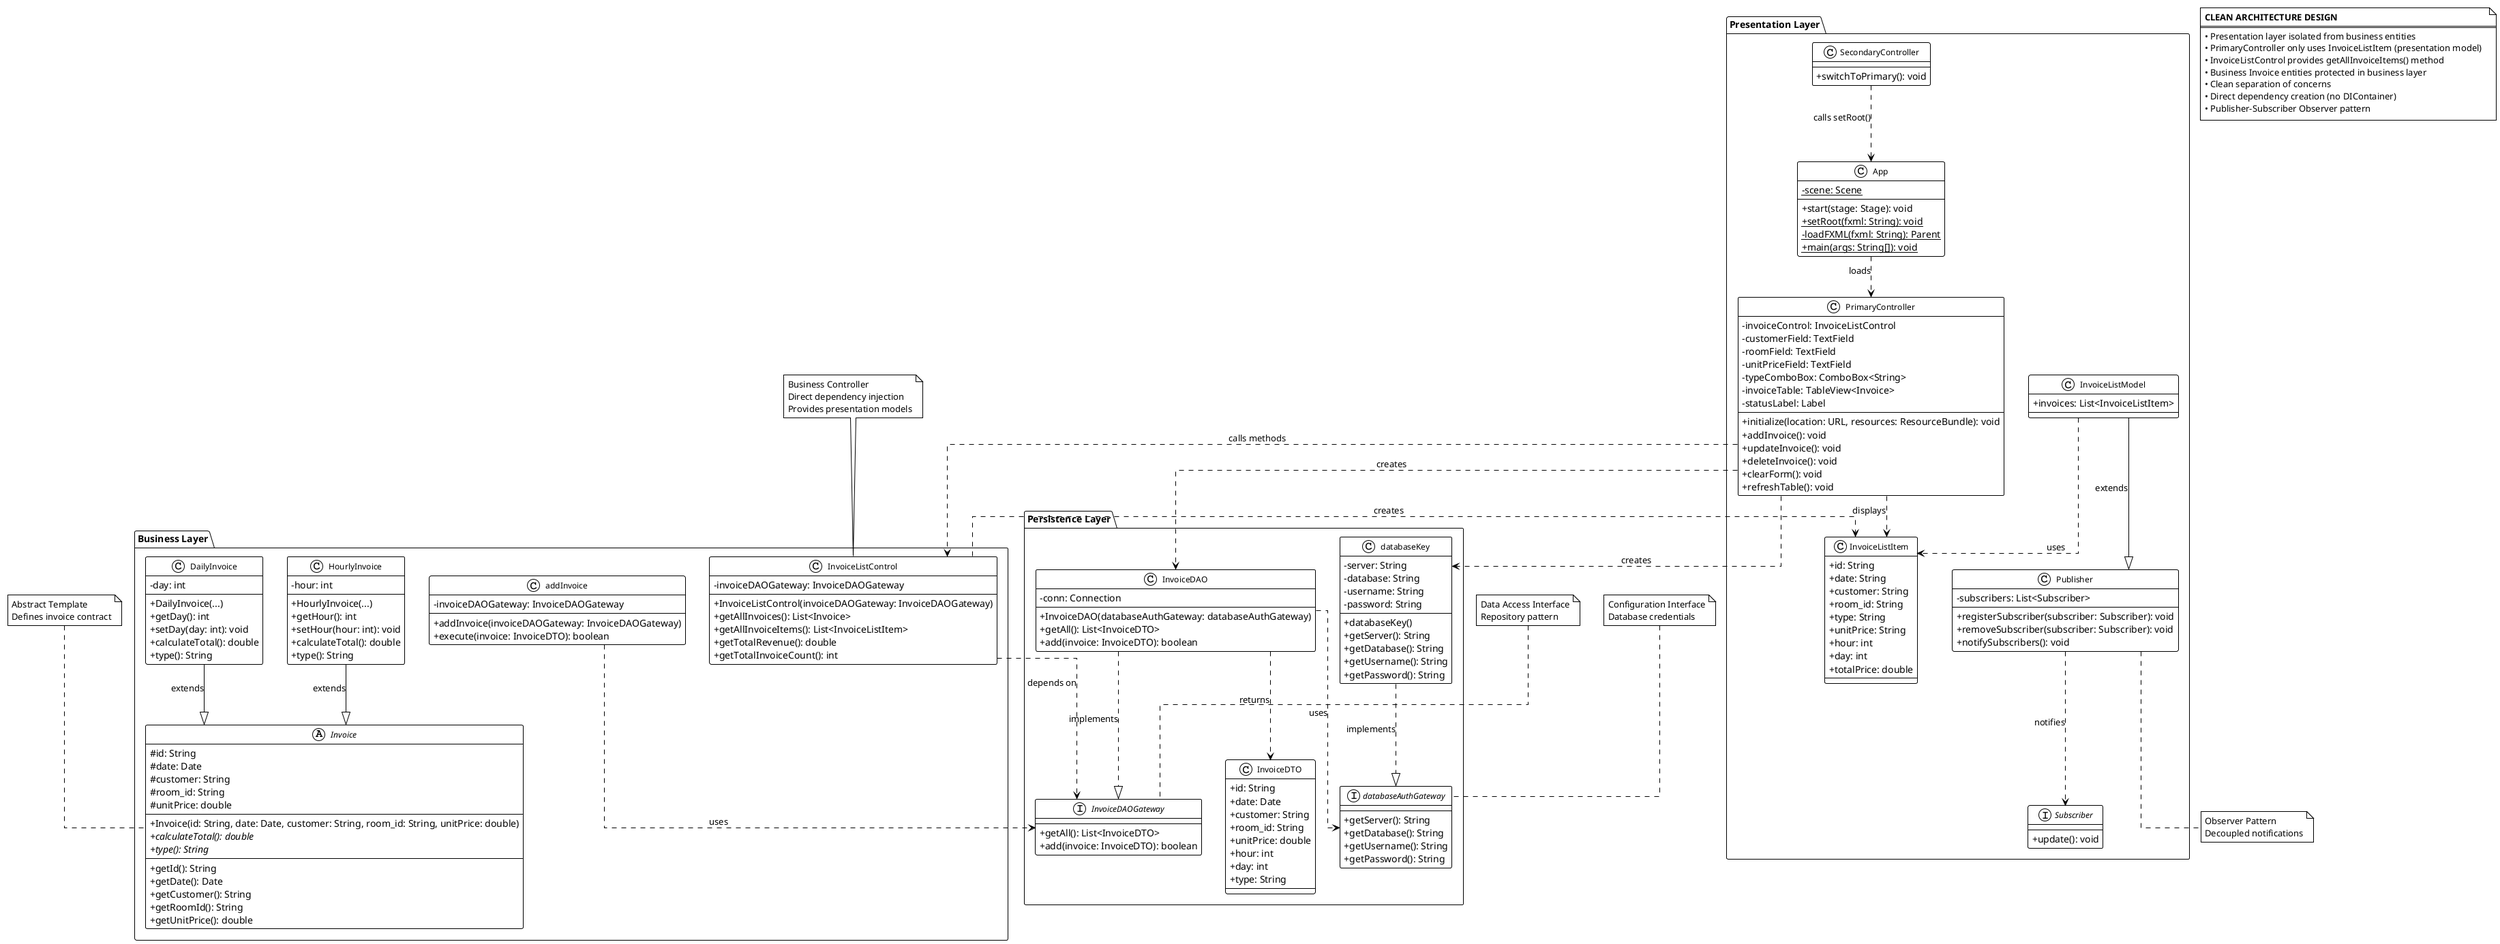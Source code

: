 @startuml Invoice Manager - Class Diagram (Dependency Focused)

!theme plain
skinparam classAttributeIconSize 0
skinparam classFontSize 12
skinparam packageFontSize 14
skinparam linetype ortho

package "Presentation Layer" {
    class App {
        - scene: Scene {static}
        + start(stage: Stage): void
        + setRoot(fxml: String): void {static}
        - loadFXML(fxml: String): Parent {static}
        + main(args: String[]): void {static}
    }
    
    class PrimaryController {
        - invoiceControl: InvoiceListControl
        - customerField: TextField
        - roomField: TextField
        - unitPriceField: TextField
        - typeComboBox: ComboBox<String>
        - invoiceTable: TableView<Invoice>
        - statusLabel: Label
        --
        + initialize(location: URL, resources: ResourceBundle): void
        + addInvoice(): void
        + updateInvoice(): void
        + deleteInvoice(): void
        + clearForm(): void
        + refreshTable(): void
    }
    
    class SecondaryController {
        + switchToPrimary(): void
    }
    
    class InvoiceListItem {
        + id: String
        + date: String
        + customer: String
        + room_id: String
        + type: String
        + unitPrice: String
        + hour: int
        + day: int
        + totalPrice: double
    }
    
    class InvoiceListModel {
        + invoices: List<InvoiceListItem>
    }
    
    interface Subscriber {
        + update(): void
    }
    
    class Publisher {
        - subscribers: List<Subscriber>
        --
        + registerSubscriber(subscriber: Subscriber): void
        + removeSubscriber(subscriber: Subscriber): void
        + notifySubscribers(): void
    }
}

package "Business Layer" {
    abstract class Invoice {
        # id: String
        # date: Date
        # customer: String
        # room_id: String
        # unitPrice: double
        --
        + Invoice(id: String, date: Date, customer: String, room_id: String, unitPrice: double)
        + {abstract} calculateTotal(): double
        + {abstract} type(): String
        --
        + getId(): String
        + getDate(): Date
        + getCustomer(): String
        + getRoomId(): String
        + getUnitPrice(): double
    }
    
    class HourlyInvoice {
        - hour: int
        --
        + HourlyInvoice(...)
        + getHour(): int
        + setHour(hour: int): void
        + calculateTotal(): double
        + type(): String
    }
    
    class DailyInvoice {
        - day: int
        --
        + DailyInvoice(...)
        + getDay(): int
        + setDay(day: int): void
        + calculateTotal(): double
        + type(): String
    }
    
    class InvoiceListControl {
        - invoiceDAOGateway: InvoiceDAOGateway
        --
        + InvoiceListControl(invoiceDAOGateway: InvoiceDAOGateway)
        + getAllInvoices(): List<Invoice>
        + getAllInvoiceItems(): List<InvoiceListItem>
        + getTotalRevenue(): double
        + getTotalInvoiceCount(): int
    }
    
    class addInvoice {
        - invoiceDAOGateway: InvoiceDAOGateway
        --
        + addInvoice(invoiceDAOGateway: InvoiceDAOGateway)
        + execute(invoice: InvoiceDTO): boolean
    }
}

package "Persistence Layer" {
    class InvoiceDAO {
        - conn: Connection
        --
        + InvoiceDAO(databaseAuthGateway: databaseAuthGateway)
        + getAll(): List<InvoiceDTO>
        + add(invoice: InvoiceDTO): boolean
    }
    
    interface InvoiceDAOGateway {
        + getAll(): List<InvoiceDTO>
        + add(invoice: InvoiceDTO): boolean
    }
    
    class InvoiceDTO {
        + id: String
        + date: Date
        + customer: String
        + room_id: String
        + unitPrice: double
        + hour: int
        + day: int
        + type: String
    }
    
    interface databaseAuthGateway {
        + getServer(): String
        + getDatabase(): String
        + getUsername(): String
        + getPassword(): String
    }
    
    class databaseKey {
        - server: String
        - database: String
        - username: String
        - password: String
        --
        + databaseKey()
        + getServer(): String
        + getDatabase(): String
        + getUsername(): String
        + getPassword(): String
    }
}

' === INHERITANCE RELATIONSHIPS ONLY ===
HourlyInvoice --|> Invoice : extends
DailyInvoice --|> Invoice : extends
InvoiceListModel --|> Publisher : extends

' === INTERFACE IMPLEMENTATION ONLY ===
databaseKey ..|> databaseAuthGateway : implements
InvoiceDAO ..|> InvoiceDAOGateway : implements

' === DEPENDENCY RELATIONSHIPS (PRIORITY) ===
' Application Layer Dependencies
App ..> PrimaryController : loads
PrimaryController ..> InvoiceListControl : calls methods
PrimaryController ..> InvoiceDAO : creates
PrimaryController ..> databaseKey : creates
PrimaryController ..> InvoiceListItem : displays
SecondaryController ..> App : calls setRoot()

' Business Layer Dependencies  
InvoiceListControl ..> InvoiceDAOGateway : depends on
InvoiceListControl ..> InvoiceListItem : creates
addInvoice ..> InvoiceDAOGateway : uses

' Presentation-Business Dependencies
InvoiceListModel ..> InvoiceListItem : uses

' Persistence Layer Dependencies
InvoiceDAO ..> databaseAuthGateway : uses
InvoiceDAO ..> InvoiceDTO : returns

' Observer Pattern Dependencies
Publisher ..> Subscriber : notifies

' === NOTES ===
note top of Invoice : Abstract Template\nDefines invoice contract
note top of InvoiceListControl : Business Controller\nDirect dependency injection\nProvides presentation models
note top of databaseAuthGateway : Configuration Interface\nDatabase credentials
note top of InvoiceDAOGateway : Data Access Interface\nRepository pattern
note bottom of Publisher : Observer Pattern\nDecoupled notifications

note as N1
  <b>CLEAN ARCHITECTURE DESIGN</b>
  ============================
  • Presentation layer isolated from business entities
  • PrimaryController only uses InvoiceListItem (presentation model)
  • InvoiceListControl provides getAllInvoiceItems() method
  • Business Invoice entities protected in business layer
  • Clean separation of concerns
  • Direct dependency creation (no DIContainer)
  • Publisher-Subscriber Observer pattern
end note

@enduml
